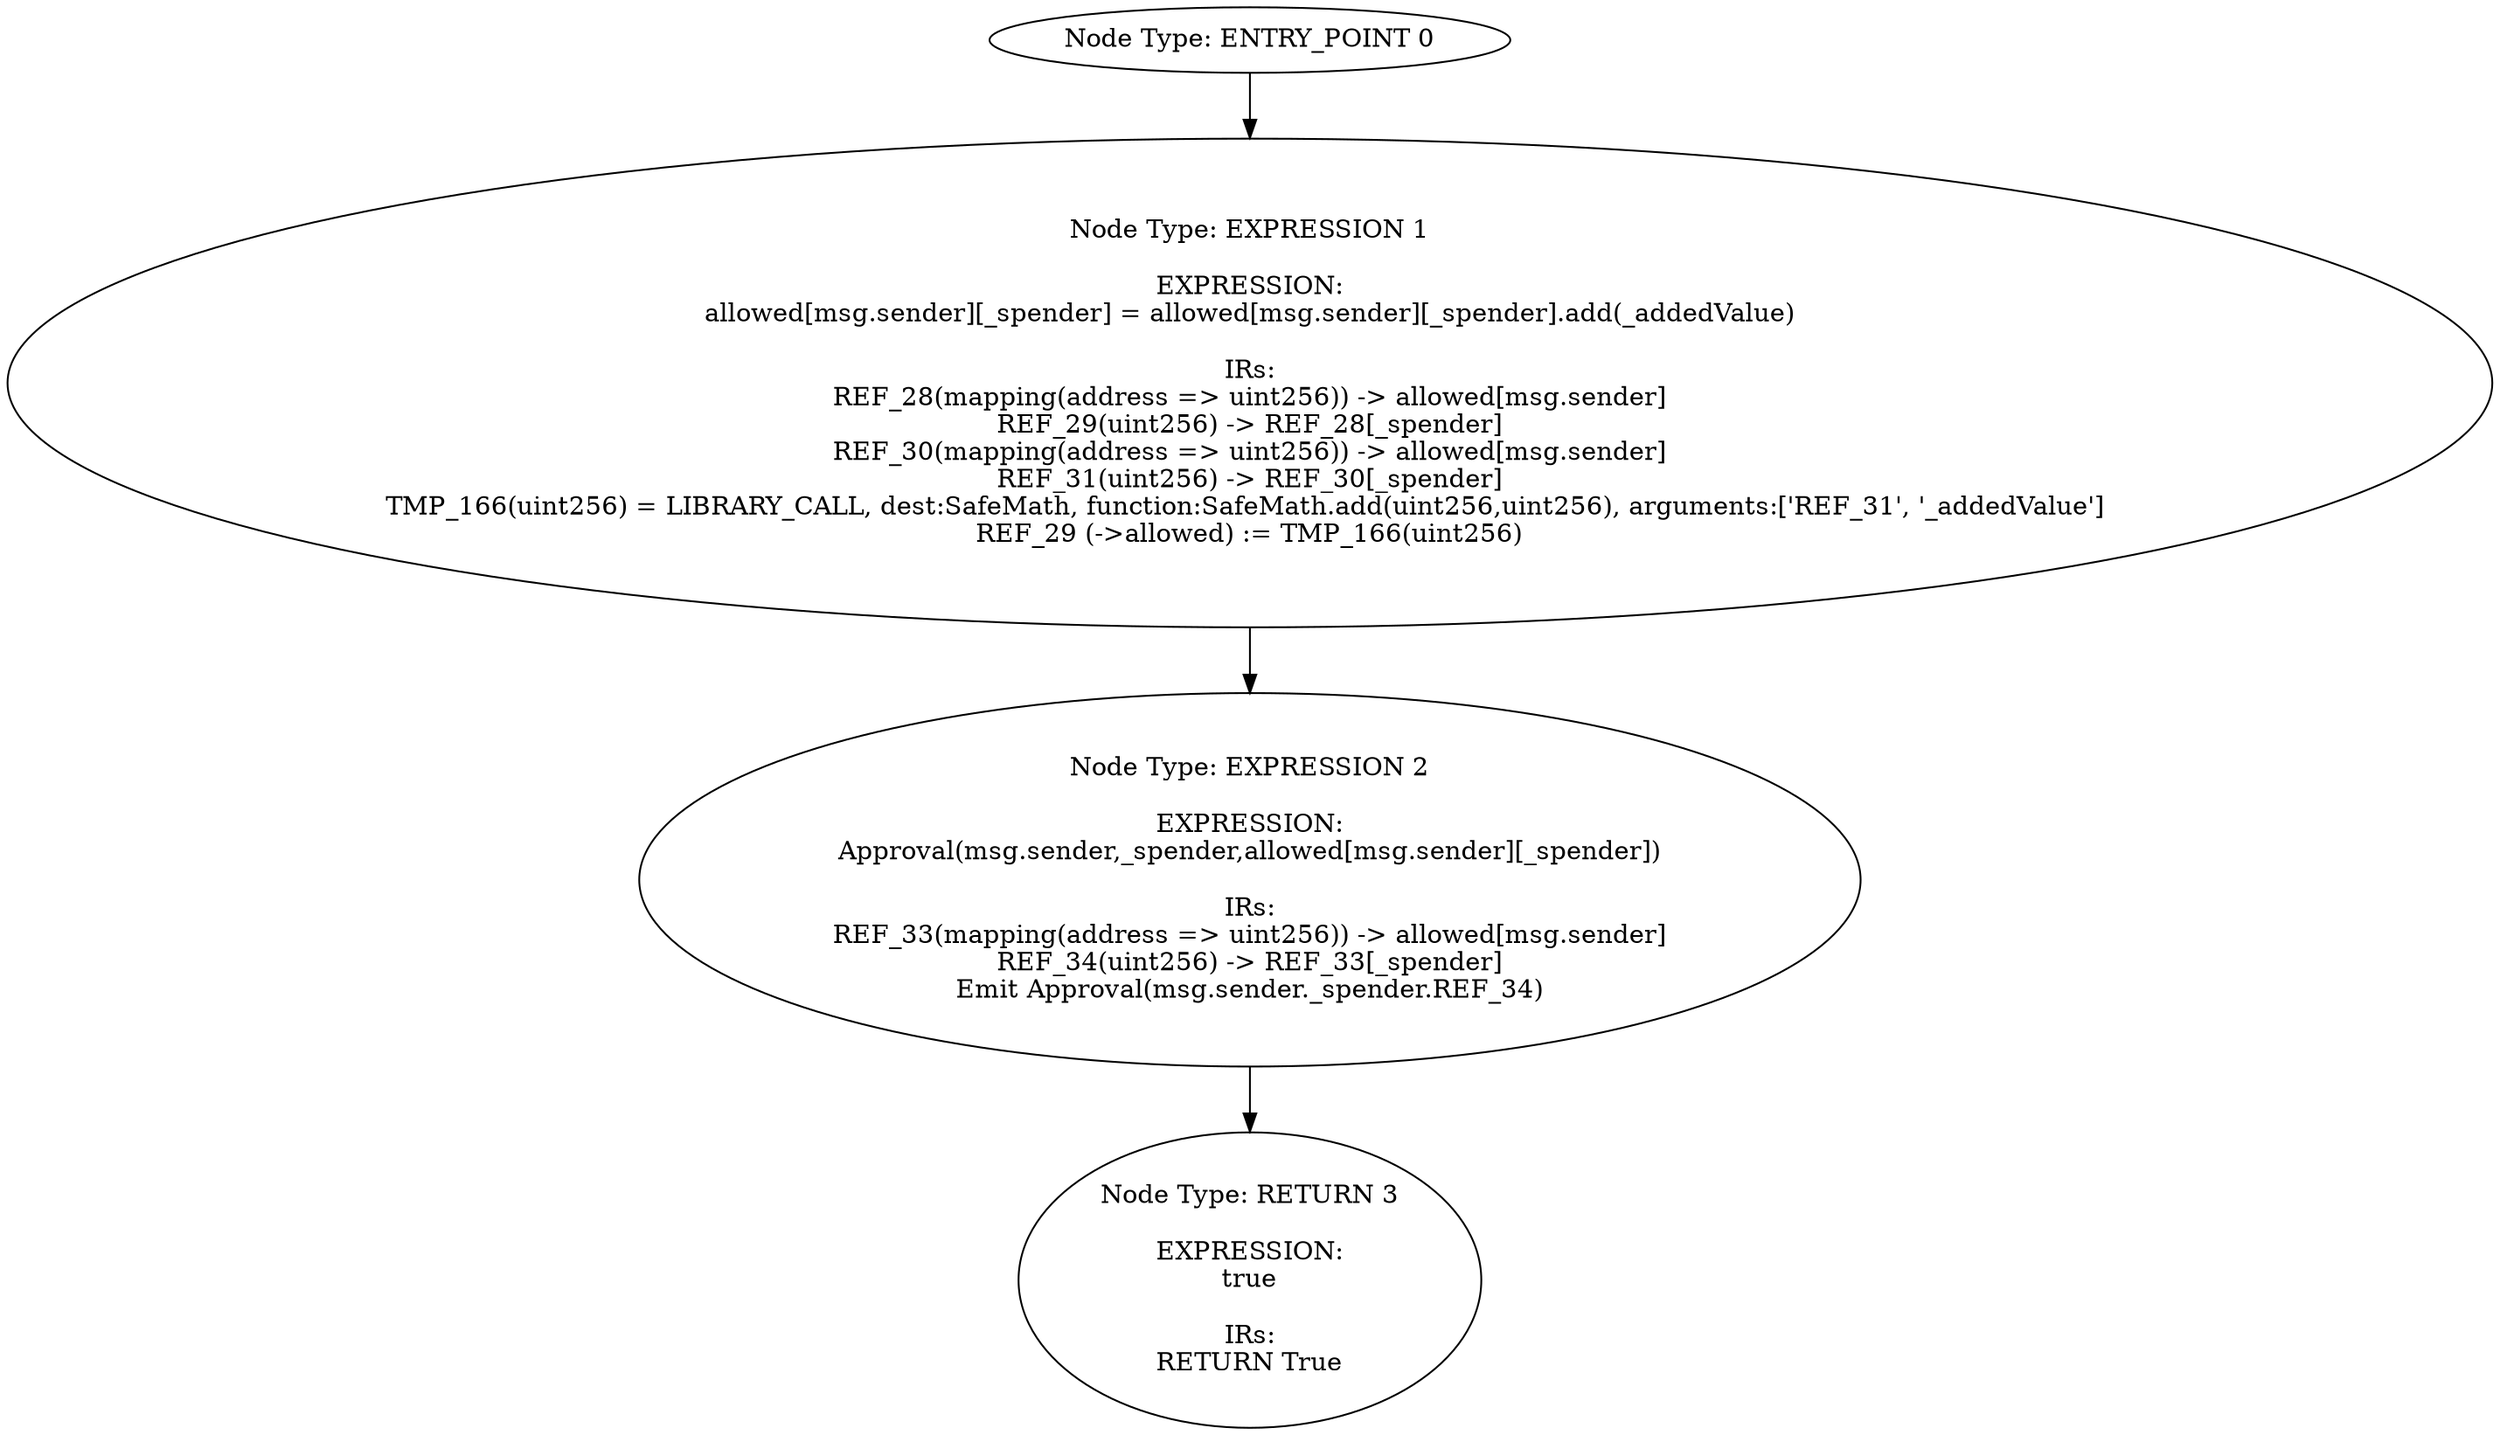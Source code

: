 digraph{
0[label="Node Type: ENTRY_POINT 0
"];
0->1;
1[label="Node Type: EXPRESSION 1

EXPRESSION:
allowed[msg.sender][_spender] = allowed[msg.sender][_spender].add(_addedValue)

IRs:
REF_28(mapping(address => uint256)) -> allowed[msg.sender]
REF_29(uint256) -> REF_28[_spender]
REF_30(mapping(address => uint256)) -> allowed[msg.sender]
REF_31(uint256) -> REF_30[_spender]
TMP_166(uint256) = LIBRARY_CALL, dest:SafeMath, function:SafeMath.add(uint256,uint256), arguments:['REF_31', '_addedValue'] 
REF_29 (->allowed) := TMP_166(uint256)"];
1->2;
2[label="Node Type: EXPRESSION 2

EXPRESSION:
Approval(msg.sender,_spender,allowed[msg.sender][_spender])

IRs:
REF_33(mapping(address => uint256)) -> allowed[msg.sender]
REF_34(uint256) -> REF_33[_spender]
Emit Approval(msg.sender._spender.REF_34)"];
2->3;
3[label="Node Type: RETURN 3

EXPRESSION:
true

IRs:
RETURN True"];
}
